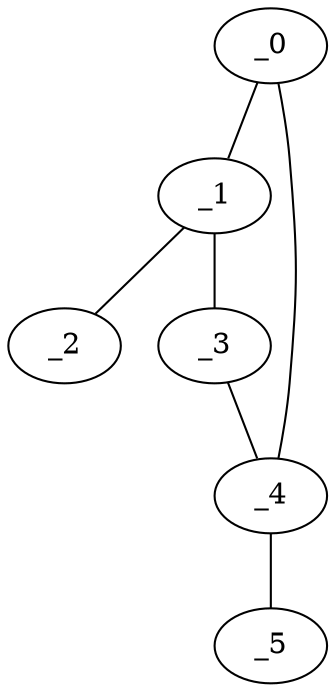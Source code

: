 graph AP1_0017 {
	_0	 [x="0.666439",
		y="0.784099"];
	_1	 [x="1.64305",
		y="2.40586"];
	_0 -- _1;
	_4	 [x="2.12",
		y="1.49"];
	_0 -- _4;
	_2	 [x="1.75756",
		y="0.730459"];
	_1 -- _2;
	_3	 [x="1.21389",
		y="1.64202"];
	_1 -- _3;
	_3 -- _4;
	_5	 [x="0.983151",
		y="0.0503897"];
	_4 -- _5;
}

